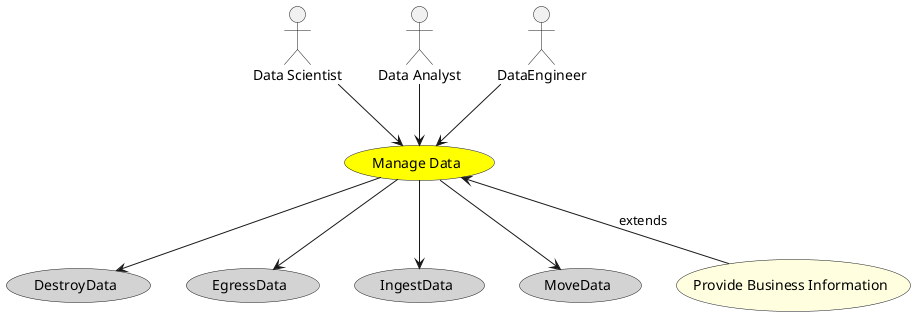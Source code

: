 @startuml


usecase "Manage Data" as ManageData #yellow

Actor "Data Scientist" as DataScientist

DataScientist --> ManageData

Actor "Data Analyst" as DataAnalyst

DataAnalyst --> ManageData

Actor "DataEngineer" as DataEngineer

DataEngineer --> ManageData



usecase "DestroyData" as DestroyData #lightgrey

ManageData --> DestroyData

usecase "EgressData" as EgressData #lightgrey

ManageData --> EgressData

usecase "IngestData" as IngestData #lightgrey

ManageData --> IngestData

usecase "MoveData" as MoveData #lightgrey

ManageData --> MoveData



usecase "Provide Business Information" as ProvideBusinessInformation #lightyellow

ManageData <-- ProvideBusinessInformation : extends







@enduml
